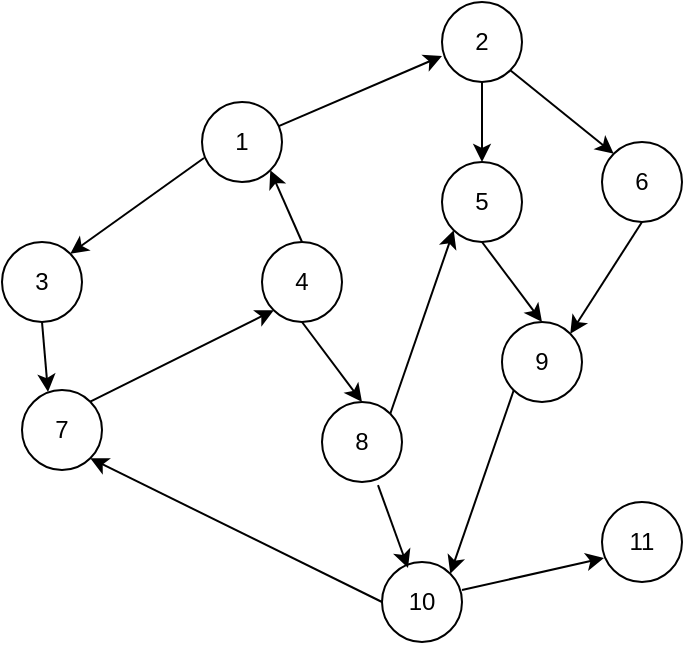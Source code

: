 <mxfile version="24.4.4" type="device">
  <diagram name="Page-1" id="OytWVWM6sZQqfyfNiFaV">
    <mxGraphModel dx="1434" dy="738" grid="1" gridSize="10" guides="1" tooltips="1" connect="1" arrows="1" fold="1" page="1" pageScale="1" pageWidth="1169" pageHeight="827" math="0" shadow="0">
      <root>
        <mxCell id="0" />
        <mxCell id="1" parent="0" />
        <mxCell id="0JydJfEx_MterOEEKEzA-2" value="1" style="ellipse;whiteSpace=wrap;html=1;aspect=fixed;" vertex="1" parent="1">
          <mxGeometry x="290" y="250" width="40" height="40" as="geometry" />
        </mxCell>
        <mxCell id="0JydJfEx_MterOEEKEzA-3" value="2" style="ellipse;whiteSpace=wrap;html=1;aspect=fixed;" vertex="1" parent="1">
          <mxGeometry x="410" y="200" width="40" height="40" as="geometry" />
        </mxCell>
        <mxCell id="0JydJfEx_MterOEEKEzA-6" value="3" style="ellipse;whiteSpace=wrap;html=1;aspect=fixed;" vertex="1" parent="1">
          <mxGeometry x="190" y="320" width="40" height="40" as="geometry" />
        </mxCell>
        <mxCell id="0JydJfEx_MterOEEKEzA-9" value="4" style="ellipse;whiteSpace=wrap;html=1;aspect=fixed;" vertex="1" parent="1">
          <mxGeometry x="320" y="320" width="40" height="40" as="geometry" />
        </mxCell>
        <mxCell id="0JydJfEx_MterOEEKEzA-13" value="5" style="ellipse;whiteSpace=wrap;html=1;aspect=fixed;" vertex="1" parent="1">
          <mxGeometry x="410" y="280" width="40" height="40" as="geometry" />
        </mxCell>
        <mxCell id="0JydJfEx_MterOEEKEzA-14" value="6" style="ellipse;whiteSpace=wrap;html=1;aspect=fixed;" vertex="1" parent="1">
          <mxGeometry x="490" y="270" width="40" height="40" as="geometry" />
        </mxCell>
        <mxCell id="0JydJfEx_MterOEEKEzA-15" value="7" style="ellipse;whiteSpace=wrap;html=1;aspect=fixed;" vertex="1" parent="1">
          <mxGeometry x="200" y="394" width="40" height="40" as="geometry" />
        </mxCell>
        <mxCell id="0JydJfEx_MterOEEKEzA-16" value="8" style="ellipse;whiteSpace=wrap;html=1;aspect=fixed;" vertex="1" parent="1">
          <mxGeometry x="350" y="400" width="40" height="40" as="geometry" />
        </mxCell>
        <mxCell id="0JydJfEx_MterOEEKEzA-17" value="9" style="ellipse;whiteSpace=wrap;html=1;aspect=fixed;" vertex="1" parent="1">
          <mxGeometry x="440" y="360" width="40" height="40" as="geometry" />
        </mxCell>
        <mxCell id="0JydJfEx_MterOEEKEzA-18" value="10" style="ellipse;whiteSpace=wrap;html=1;aspect=fixed;" vertex="1" parent="1">
          <mxGeometry x="380" y="480" width="40" height="40" as="geometry" />
        </mxCell>
        <mxCell id="0JydJfEx_MterOEEKEzA-19" value="11" style="ellipse;whiteSpace=wrap;html=1;aspect=fixed;" vertex="1" parent="1">
          <mxGeometry x="490" y="450" width="40" height="40" as="geometry" />
        </mxCell>
        <mxCell id="0JydJfEx_MterOEEKEzA-21" value="" style="endArrow=classic;html=1;rounded=0;entryX=0;entryY=0.675;entryDx=0;entryDy=0;entryPerimeter=0;" edge="1" parent="1" source="0JydJfEx_MterOEEKEzA-2" target="0JydJfEx_MterOEEKEzA-3">
          <mxGeometry width="50" height="50" relative="1" as="geometry">
            <mxPoint x="330" y="240" as="sourcePoint" />
            <mxPoint x="380" y="190" as="targetPoint" />
          </mxGeometry>
        </mxCell>
        <mxCell id="0JydJfEx_MterOEEKEzA-23" value="" style="endArrow=classic;html=1;rounded=0;exitX=0.025;exitY=0.7;exitDx=0;exitDy=0;exitPerimeter=0;entryX=1;entryY=0;entryDx=0;entryDy=0;" edge="1" parent="1" source="0JydJfEx_MterOEEKEzA-2" target="0JydJfEx_MterOEEKEzA-6">
          <mxGeometry width="50" height="50" relative="1" as="geometry">
            <mxPoint x="160" y="280" as="sourcePoint" />
            <mxPoint x="210" y="230" as="targetPoint" />
          </mxGeometry>
        </mxCell>
        <mxCell id="0JydJfEx_MterOEEKEzA-24" value="" style="endArrow=classic;html=1;rounded=0;exitX=0.5;exitY=1;exitDx=0;exitDy=0;entryX=0.5;entryY=0;entryDx=0;entryDy=0;" edge="1" parent="1" source="0JydJfEx_MterOEEKEzA-3" target="0JydJfEx_MterOEEKEzA-13">
          <mxGeometry width="50" height="50" relative="1" as="geometry">
            <mxPoint x="540" y="220" as="sourcePoint" />
            <mxPoint x="590" y="170" as="targetPoint" />
          </mxGeometry>
        </mxCell>
        <mxCell id="0JydJfEx_MterOEEKEzA-25" value="" style="endArrow=classic;html=1;rounded=0;exitX=1;exitY=1;exitDx=0;exitDy=0;entryX=0;entryY=0;entryDx=0;entryDy=0;" edge="1" parent="1" source="0JydJfEx_MterOEEKEzA-3" target="0JydJfEx_MterOEEKEzA-14">
          <mxGeometry width="50" height="50" relative="1" as="geometry">
            <mxPoint x="560" y="210" as="sourcePoint" />
            <mxPoint x="610" y="160" as="targetPoint" />
          </mxGeometry>
        </mxCell>
        <mxCell id="0JydJfEx_MterOEEKEzA-27" value="" style="endArrow=classic;html=1;rounded=0;exitX=0.5;exitY=0;exitDx=0;exitDy=0;entryX=1;entryY=1;entryDx=0;entryDy=0;" edge="1" parent="1" source="0JydJfEx_MterOEEKEzA-9" target="0JydJfEx_MterOEEKEzA-2">
          <mxGeometry width="50" height="50" relative="1" as="geometry">
            <mxPoint x="330" y="170" as="sourcePoint" />
            <mxPoint x="380" y="120" as="targetPoint" />
          </mxGeometry>
        </mxCell>
        <mxCell id="0JydJfEx_MterOEEKEzA-28" value="" style="endArrow=classic;html=1;rounded=0;exitX=0.5;exitY=1;exitDx=0;exitDy=0;entryX=0.325;entryY=0.025;entryDx=0;entryDy=0;entryPerimeter=0;" edge="1" parent="1" source="0JydJfEx_MterOEEKEzA-6" target="0JydJfEx_MterOEEKEzA-15">
          <mxGeometry width="50" height="50" relative="1" as="geometry">
            <mxPoint x="160" y="300" as="sourcePoint" />
            <mxPoint x="210" y="250" as="targetPoint" />
          </mxGeometry>
        </mxCell>
        <mxCell id="0JydJfEx_MterOEEKEzA-30" value="" style="endArrow=classic;html=1;rounded=0;exitX=0;exitY=0.5;exitDx=0;exitDy=0;entryX=1;entryY=1;entryDx=0;entryDy=0;" edge="1" parent="1" source="0JydJfEx_MterOEEKEzA-18" target="0JydJfEx_MterOEEKEzA-15">
          <mxGeometry width="50" height="50" relative="1" as="geometry">
            <mxPoint x="320" y="570" as="sourcePoint" />
            <mxPoint x="370" y="520" as="targetPoint" />
          </mxGeometry>
        </mxCell>
        <mxCell id="0JydJfEx_MterOEEKEzA-31" value="" style="endArrow=classic;html=1;rounded=0;entryX=0.325;entryY=0.075;entryDx=0;entryDy=0;exitX=0.7;exitY=1.038;exitDx=0;exitDy=0;entryPerimeter=0;exitPerimeter=0;" edge="1" parent="1" source="0JydJfEx_MterOEEKEzA-16" target="0JydJfEx_MterOEEKEzA-18">
          <mxGeometry width="50" height="50" relative="1" as="geometry">
            <mxPoint x="360" y="440" as="sourcePoint" />
            <mxPoint x="430" y="550" as="targetPoint" />
          </mxGeometry>
        </mxCell>
        <mxCell id="0JydJfEx_MterOEEKEzA-32" value="" style="endArrow=classic;html=1;rounded=0;exitX=1;exitY=0;exitDx=0;exitDy=0;entryX=0;entryY=1;entryDx=0;entryDy=0;" edge="1" parent="1" source="0JydJfEx_MterOEEKEzA-15" target="0JydJfEx_MterOEEKEzA-9">
          <mxGeometry width="50" height="50" relative="1" as="geometry">
            <mxPoint x="160" y="550" as="sourcePoint" />
            <mxPoint x="210" y="500" as="targetPoint" />
          </mxGeometry>
        </mxCell>
        <mxCell id="0JydJfEx_MterOEEKEzA-33" value="" style="endArrow=classic;html=1;rounded=0;exitX=0.5;exitY=1;exitDx=0;exitDy=0;entryX=0.5;entryY=0;entryDx=0;entryDy=0;" edge="1" parent="1" source="0JydJfEx_MterOEEKEzA-9" target="0JydJfEx_MterOEEKEzA-16">
          <mxGeometry width="50" height="50" relative="1" as="geometry">
            <mxPoint x="390" y="650" as="sourcePoint" />
            <mxPoint x="440" y="600" as="targetPoint" />
          </mxGeometry>
        </mxCell>
        <mxCell id="0JydJfEx_MterOEEKEzA-34" value="" style="endArrow=classic;html=1;rounded=0;exitX=1;exitY=0.35;exitDx=0;exitDy=0;exitPerimeter=0;entryX=0.025;entryY=0.7;entryDx=0;entryDy=0;entryPerimeter=0;" edge="1" parent="1" source="0JydJfEx_MterOEEKEzA-18" target="0JydJfEx_MterOEEKEzA-19">
          <mxGeometry width="50" height="50" relative="1" as="geometry">
            <mxPoint x="480" y="620" as="sourcePoint" />
            <mxPoint x="530" y="570" as="targetPoint" />
          </mxGeometry>
        </mxCell>
        <mxCell id="0JydJfEx_MterOEEKEzA-35" value="" style="endArrow=classic;html=1;rounded=0;exitX=0;exitY=1;exitDx=0;exitDy=0;entryX=1;entryY=0;entryDx=0;entryDy=0;" edge="1" parent="1" source="0JydJfEx_MterOEEKEzA-17" target="0JydJfEx_MterOEEKEzA-18">
          <mxGeometry width="50" height="50" relative="1" as="geometry">
            <mxPoint x="500" y="440" as="sourcePoint" />
            <mxPoint x="550" y="390" as="targetPoint" />
          </mxGeometry>
        </mxCell>
        <mxCell id="0JydJfEx_MterOEEKEzA-36" value="" style="endArrow=classic;html=1;rounded=0;exitX=0.5;exitY=1;exitDx=0;exitDy=0;entryX=0.5;entryY=0;entryDx=0;entryDy=0;" edge="1" parent="1" source="0JydJfEx_MterOEEKEzA-13" target="0JydJfEx_MterOEEKEzA-17">
          <mxGeometry width="50" height="50" relative="1" as="geometry">
            <mxPoint x="540" y="390" as="sourcePoint" />
            <mxPoint x="590" y="340" as="targetPoint" />
          </mxGeometry>
        </mxCell>
        <mxCell id="0JydJfEx_MterOEEKEzA-37" value="" style="endArrow=classic;html=1;rounded=0;exitX=0.5;exitY=1;exitDx=0;exitDy=0;entryX=1;entryY=0;entryDx=0;entryDy=0;" edge="1" parent="1" source="0JydJfEx_MterOEEKEzA-14" target="0JydJfEx_MterOEEKEzA-17">
          <mxGeometry width="50" height="50" relative="1" as="geometry">
            <mxPoint x="690" y="360" as="sourcePoint" />
            <mxPoint x="740" y="310" as="targetPoint" />
          </mxGeometry>
        </mxCell>
        <mxCell id="0JydJfEx_MterOEEKEzA-38" value="" style="endArrow=classic;html=1;rounded=0;exitX=1;exitY=0;exitDx=0;exitDy=0;entryX=0;entryY=1;entryDx=0;entryDy=0;" edge="1" parent="1" source="0JydJfEx_MterOEEKEzA-16" target="0JydJfEx_MterOEEKEzA-13">
          <mxGeometry width="50" height="50" relative="1" as="geometry">
            <mxPoint x="380" y="400" as="sourcePoint" />
            <mxPoint x="430" y="350" as="targetPoint" />
          </mxGeometry>
        </mxCell>
      </root>
    </mxGraphModel>
  </diagram>
</mxfile>
